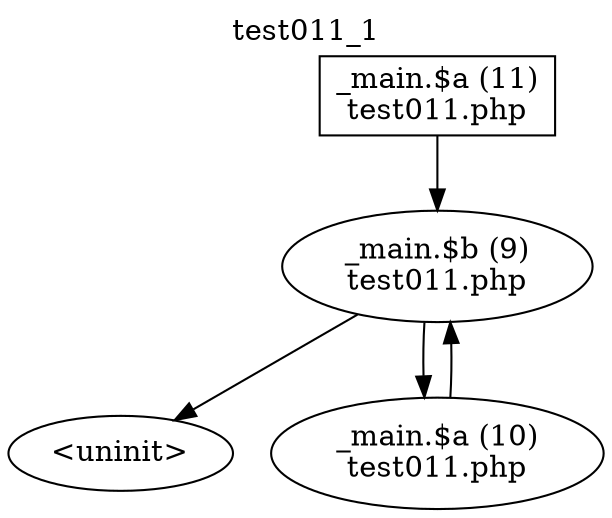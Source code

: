 digraph cfg {
  label="test011_1";
  labelloc=t;
  n1 [shape=box, label="_main.$a (11)\ntest011.php"];
  n2 [shape=ellipse, label="_main.$b (9)\ntest011.php"];
  n3 [shape=ellipse, label="<uninit>"];
  n4 [shape=ellipse, label="_main.$a (10)\ntest011.php"];
  n1 -> n2;
  n2 -> n3;
  n2 -> n4;
  n4 -> n2;
}
